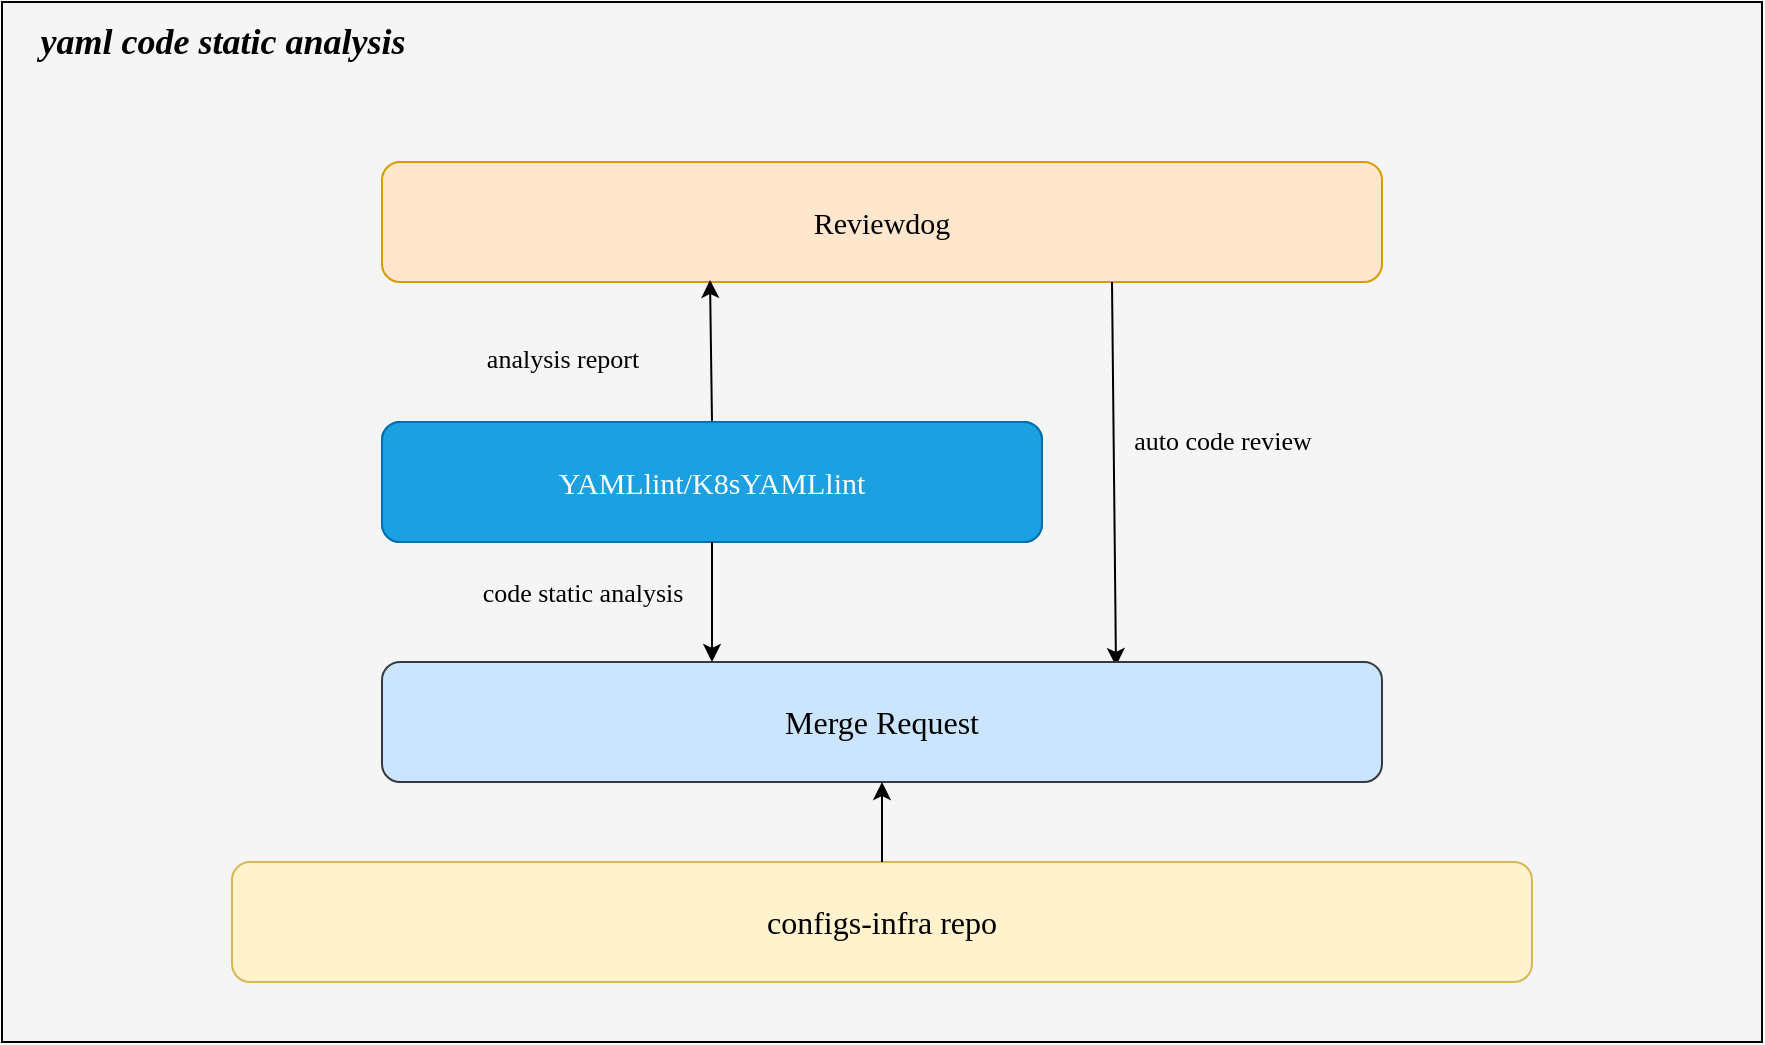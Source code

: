 <mxfile version="21.5.0" type="github">
  <diagram name="Page-1" id="ITl1hWjRbHpHtukeUhYs">
    <mxGraphModel dx="1434" dy="802" grid="1" gridSize="10" guides="1" tooltips="1" connect="1" arrows="1" fold="1" page="1" pageScale="1" pageWidth="850" pageHeight="1100" math="0" shadow="0">
      <root>
        <mxCell id="0" />
        <mxCell id="1" parent="0" />
        <mxCell id="_wIlKBmluv0ffIuXmRWe-1" value="" style="rounded=0;whiteSpace=wrap;html=1;fillColor=#f5f5f5;fontColor=#333333;strokeColor=#000000;gradientColor=none;glass=0;shadow=0;fontFamily=Times New Roman;" vertex="1" parent="1">
          <mxGeometry x="160" y="160" width="880" height="520" as="geometry" />
        </mxCell>
        <mxCell id="_wIlKBmluv0ffIuXmRWe-2" value="&lt;font style=&quot;font-size: 18px;&quot;&gt;yaml code static analysis&lt;/font&gt;" style="edgeLabel;html=1;align=center;verticalAlign=middle;resizable=0;points=[];labelBackgroundColor=none;fontSize=18;fontStyle=3;fontFamily=Times New Roman;" vertex="1" connectable="0" parent="1">
          <mxGeometry x="270" y="180" as="geometry" />
        </mxCell>
        <mxCell id="_wIlKBmluv0ffIuXmRWe-3" value="&lt;font style=&quot;font-size: 15px;&quot;&gt;Reviewdog&lt;/font&gt;" style="rounded=1;whiteSpace=wrap;html=1;fillColor=#ffe6cc;strokeColor=#d79b00;fontFamily=Times New Roman;" vertex="1" parent="1">
          <mxGeometry x="350" y="240" width="500" height="60" as="geometry" />
        </mxCell>
        <mxCell id="_wIlKBmluv0ffIuXmRWe-4" value="golangci-lint" style="rounded=1;whiteSpace=wrap;html=1;fillColor=#1ba1e2;fontColor=#ffffff;strokeColor=#006EAF;fontFamily=Times New Roman;gradientColor=none;fontSize=15;" vertex="1" parent="1">
          <mxGeometry x="350" y="370" width="330" height="60" as="geometry" />
        </mxCell>
        <mxCell id="_wIlKBmluv0ffIuXmRWe-5" value="" style="endArrow=classic;html=1;rounded=0;entryX=0.328;entryY=0.983;entryDx=0;entryDy=0;entryPerimeter=0;exitX=0.5;exitY=0;exitDx=0;exitDy=0;fontFamily=Times New Roman;" edge="1" parent="1">
          <mxGeometry width="50" height="50" relative="1" as="geometry">
            <mxPoint x="515" y="370" as="sourcePoint" />
            <mxPoint x="514" y="299" as="targetPoint" />
          </mxGeometry>
        </mxCell>
        <mxCell id="_wIlKBmluv0ffIuXmRWe-6" value="&lt;font style=&quot;font-size: 13px;&quot;&gt;analysis report&lt;/font&gt;" style="edgeLabel;html=1;align=center;verticalAlign=middle;resizable=0;points=[];labelBackgroundColor=none;fontSize=13;fontFamily=Times New Roman;" vertex="1" connectable="0" parent="1">
          <mxGeometry x="425" y="339.997" as="geometry">
            <mxPoint x="15" y="-2" as="offset" />
          </mxGeometry>
        </mxCell>
        <mxCell id="_wIlKBmluv0ffIuXmRWe-7" value="YAMLlint/K8sYAMLlint" style="rounded=1;whiteSpace=wrap;html=1;fillColor=#1ba1e2;fontColor=#ffffff;strokeColor=#006EAF;fontFamily=Times New Roman;gradientColor=none;fontSize=15;" vertex="1" parent="1">
          <mxGeometry x="350" y="370" width="330" height="60" as="geometry" />
        </mxCell>
        <mxCell id="_wIlKBmluv0ffIuXmRWe-8" value="" style="endArrow=classic;html=1;rounded=0;exitX=0.5;exitY=1;exitDx=0;exitDy=0;fontFamily=Times New Roman;" edge="1" parent="1">
          <mxGeometry width="50" height="50" relative="1" as="geometry">
            <mxPoint x="515" y="430" as="sourcePoint" />
            <mxPoint x="515" y="490" as="targetPoint" />
          </mxGeometry>
        </mxCell>
        <mxCell id="_wIlKBmluv0ffIuXmRWe-9" value="code static analysis" style="edgeLabel;html=1;align=center;verticalAlign=middle;resizable=0;points=[];labelBackgroundColor=none;fontSize=13;fontFamily=Times New Roman;" vertex="1" connectable="0" parent="_wIlKBmluv0ffIuXmRWe-8">
          <mxGeometry x="-0.161" y="3" relative="1" as="geometry">
            <mxPoint x="-68" as="offset" />
          </mxGeometry>
        </mxCell>
        <mxCell id="_wIlKBmluv0ffIuXmRWe-12" value="" style="endArrow=classic;html=1;rounded=0;entryX=0.734;entryY=0.039;entryDx=0;entryDy=0;entryPerimeter=0;fontFamily=Times New Roman;" edge="1" parent="1">
          <mxGeometry width="50" height="50" relative="1" as="geometry">
            <mxPoint x="715" y="300" as="sourcePoint" />
            <mxPoint x="717" y="492" as="targetPoint" />
          </mxGeometry>
        </mxCell>
        <mxCell id="_wIlKBmluv0ffIuXmRWe-13" value="auto code review" style="edgeLabel;html=1;align=center;verticalAlign=middle;resizable=0;points=[];fontSize=13;labelBackgroundColor=none;fontFamily=Times New Roman;" vertex="1" connectable="0" parent="_wIlKBmluv0ffIuXmRWe-12">
          <mxGeometry x="-0.183" y="-1" relative="1" as="geometry">
            <mxPoint x="55" as="offset" />
          </mxGeometry>
        </mxCell>
        <mxCell id="_wIlKBmluv0ffIuXmRWe-14" value="&lt;font style=&quot;font-size: 16px;&quot;&gt;Merge Request&lt;/font&gt;" style="rounded=1;whiteSpace=wrap;html=1;fillColor=#cce5ff;strokeColor=#36393d;fontFamily=Times New Roman;" vertex="1" parent="1">
          <mxGeometry x="350" y="490" width="500" height="60" as="geometry" />
        </mxCell>
        <mxCell id="_wIlKBmluv0ffIuXmRWe-15" value="&lt;font style=&quot;font-size: 16px;&quot;&gt;configs-infra repo&lt;/font&gt;" style="rounded=1;whiteSpace=wrap;html=1;fillColor=#fff2cc;strokeColor=#d6b656;shadow=0;fontFamily=Times New Roman;" vertex="1" parent="1">
          <mxGeometry x="275" y="590" width="650" height="60" as="geometry" />
        </mxCell>
        <mxCell id="_wIlKBmluv0ffIuXmRWe-16" value="" style="endArrow=classic;html=1;rounded=0;exitX=0.5;exitY=0;exitDx=0;exitDy=0;entryX=0.5;entryY=1;entryDx=0;entryDy=0;fontFamily=Times New Roman;" edge="1" parent="1">
          <mxGeometry width="50" height="50" relative="1" as="geometry">
            <mxPoint x="600" y="590" as="sourcePoint" />
            <mxPoint x="600" y="550" as="targetPoint" />
          </mxGeometry>
        </mxCell>
      </root>
    </mxGraphModel>
  </diagram>
</mxfile>
